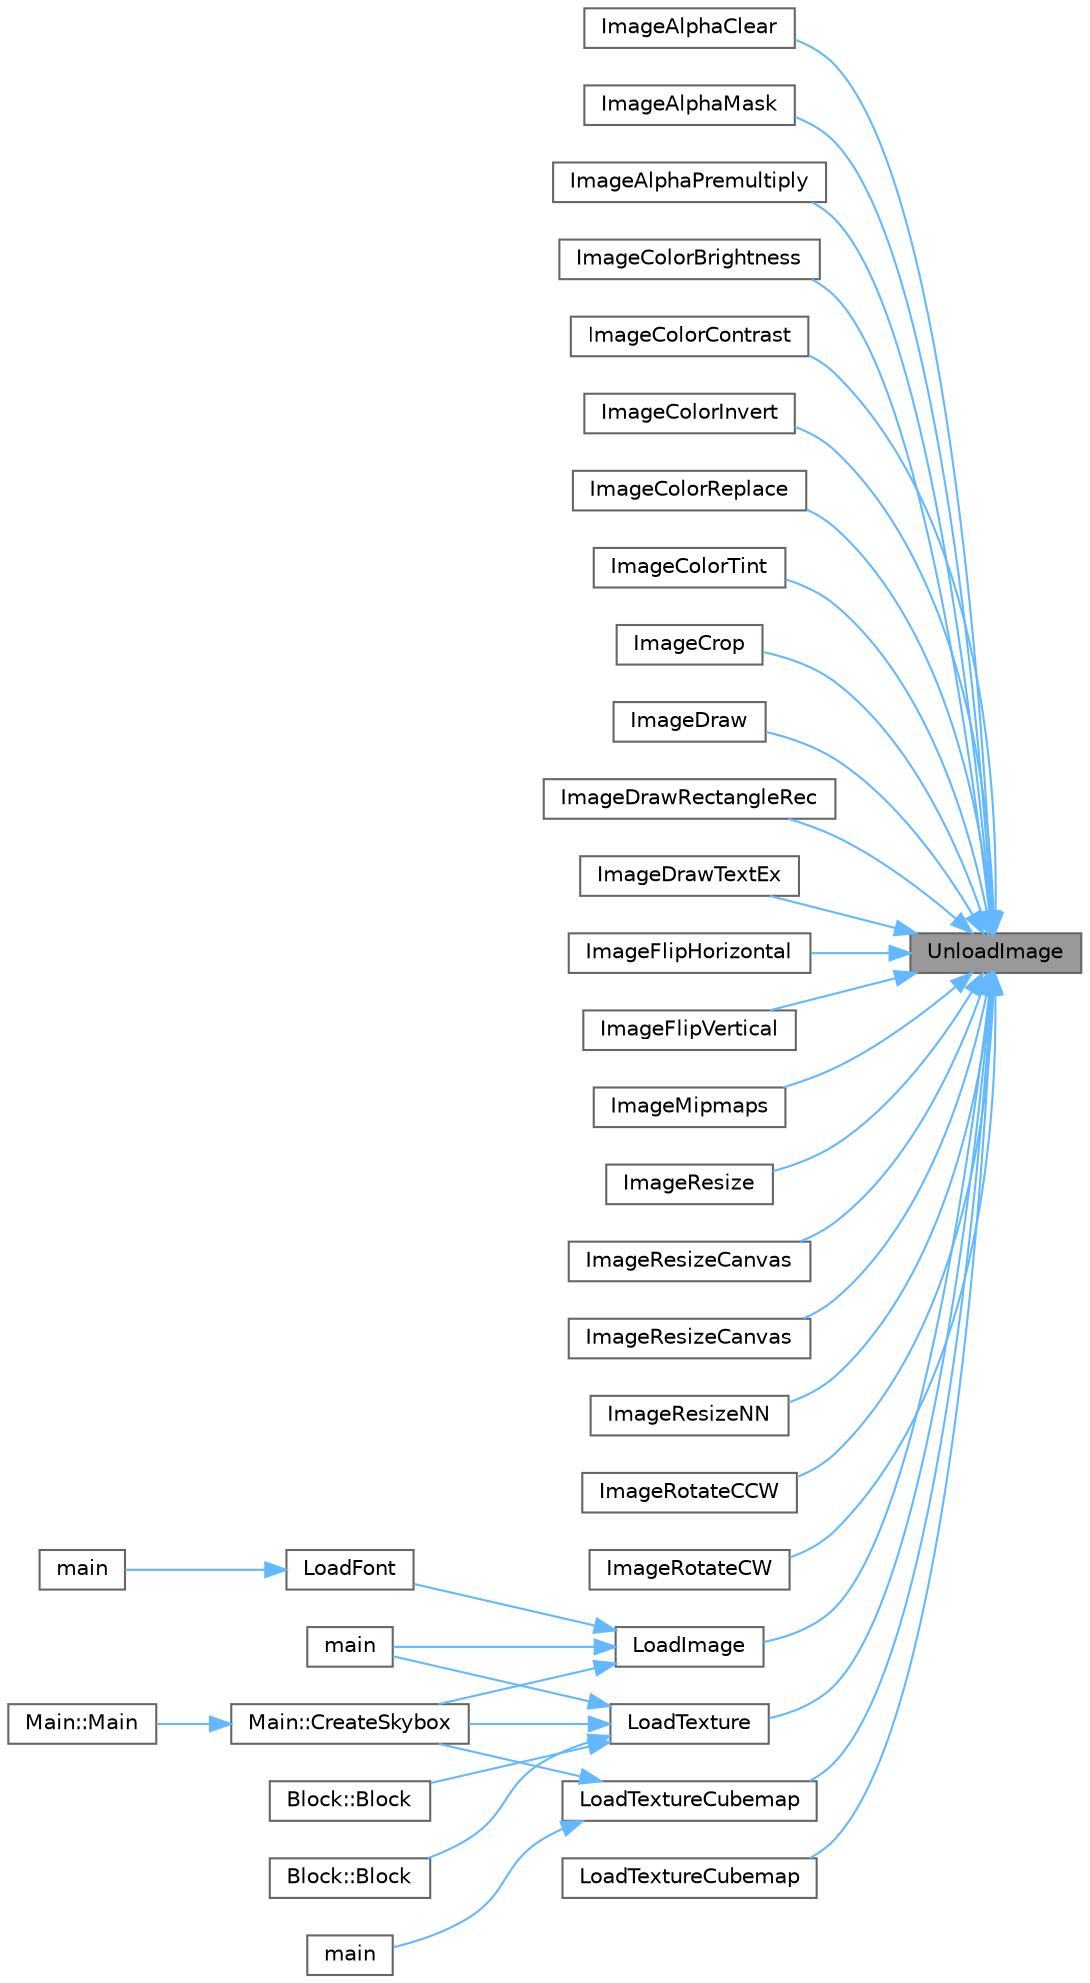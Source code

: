 digraph "UnloadImage"
{
 // LATEX_PDF_SIZE
  bgcolor="transparent";
  edge [fontname=Helvetica,fontsize=10,labelfontname=Helvetica,labelfontsize=10];
  node [fontname=Helvetica,fontsize=10,shape=box,height=0.2,width=0.4];
  rankdir="RL";
  Node1 [id="Node000001",label="UnloadImage",height=0.2,width=0.4,color="gray40", fillcolor="grey60", style="filled", fontcolor="black",tooltip=" "];
  Node1 -> Node2 [id="edge37_Node000001_Node000002",dir="back",color="steelblue1",style="solid",tooltip=" "];
  Node2 [id="Node000002",label="ImageAlphaClear",height=0.2,width=0.4,color="grey40", fillcolor="white", style="filled",URL="$_old_2_classes_2lib_2rtextures_8c.html#ac189762d782f7e359a648fa8ff6a3338",tooltip=" "];
  Node1 -> Node3 [id="edge38_Node000001_Node000003",dir="back",color="steelblue1",style="solid",tooltip=" "];
  Node3 [id="Node000003",label="ImageAlphaMask",height=0.2,width=0.4,color="grey40", fillcolor="white", style="filled",URL="$_old_2_classes_2lib_2rtextures_8c.html#a8b473e10987b7ed4af34038059786b85",tooltip=" "];
  Node1 -> Node4 [id="edge39_Node000001_Node000004",dir="back",color="steelblue1",style="solid",tooltip=" "];
  Node4 [id="Node000004",label="ImageAlphaPremultiply",height=0.2,width=0.4,color="grey40", fillcolor="white", style="filled",URL="$_old_2_classes_2lib_2rtextures_8c.html#aecf050cc1cddcaf8c1f28bcb73d50e0a",tooltip=" "];
  Node1 -> Node5 [id="edge40_Node000001_Node000005",dir="back",color="steelblue1",style="solid",tooltip=" "];
  Node5 [id="Node000005",label="ImageColorBrightness",height=0.2,width=0.4,color="grey40", fillcolor="white", style="filled",URL="$_old_2_classes_2lib_2rtextures_8c.html#abe62980cc5bc52d98931f3b44b0f2a5e",tooltip=" "];
  Node1 -> Node6 [id="edge41_Node000001_Node000006",dir="back",color="steelblue1",style="solid",tooltip=" "];
  Node6 [id="Node000006",label="ImageColorContrast",height=0.2,width=0.4,color="grey40", fillcolor="white", style="filled",URL="$_old_2_classes_2lib_2rtextures_8c.html#ae2e08a89a5fa2d8016379befa3dff1ab",tooltip=" "];
  Node1 -> Node7 [id="edge42_Node000001_Node000007",dir="back",color="steelblue1",style="solid",tooltip=" "];
  Node7 [id="Node000007",label="ImageColorInvert",height=0.2,width=0.4,color="grey40", fillcolor="white", style="filled",URL="$_old_2_classes_2lib_2rtextures_8c.html#ab1e8f3a278b3b0ef73db4d187923bcff",tooltip=" "];
  Node1 -> Node8 [id="edge43_Node000001_Node000008",dir="back",color="steelblue1",style="solid",tooltip=" "];
  Node8 [id="Node000008",label="ImageColorReplace",height=0.2,width=0.4,color="grey40", fillcolor="white", style="filled",URL="$_old_2_classes_2lib_2rtextures_8c.html#aa3a51b0cd0a0abb146158844cfafe1f5",tooltip=" "];
  Node1 -> Node9 [id="edge44_Node000001_Node000009",dir="back",color="steelblue1",style="solid",tooltip=" "];
  Node9 [id="Node000009",label="ImageColorTint",height=0.2,width=0.4,color="grey40", fillcolor="white", style="filled",URL="$_old_2_classes_2lib_2rtextures_8c.html#a473885b1d8e228a8d784f287ed866b26",tooltip=" "];
  Node1 -> Node10 [id="edge45_Node000001_Node000010",dir="back",color="steelblue1",style="solid",tooltip=" "];
  Node10 [id="Node000010",label="ImageCrop",height=0.2,width=0.4,color="grey40", fillcolor="white", style="filled",URL="$_old_2_classes_2lib_2rtextures_8c.html#ab2fb3bf8fd2f3e28f79fa01fafab6805",tooltip=" "];
  Node1 -> Node11 [id="edge46_Node000001_Node000011",dir="back",color="steelblue1",style="solid",tooltip=" "];
  Node11 [id="Node000011",label="ImageDraw",height=0.2,width=0.4,color="grey40", fillcolor="white", style="filled",URL="$_old_2_classes_2lib_2rtextures_8c.html#ac0388542cc773b0a71b222dca80b09e5",tooltip=" "];
  Node1 -> Node12 [id="edge47_Node000001_Node000012",dir="back",color="steelblue1",style="solid",tooltip=" "];
  Node12 [id="Node000012",label="ImageDrawRectangleRec",height=0.2,width=0.4,color="grey40", fillcolor="white", style="filled",URL="$_old_2_classes_2lib_2rtextures_8c.html#ae649820e72d6f655b1c03f5bbf8fa154",tooltip=" "];
  Node1 -> Node13 [id="edge48_Node000001_Node000013",dir="back",color="steelblue1",style="solid",tooltip=" "];
  Node13 [id="Node000013",label="ImageDrawTextEx",height=0.2,width=0.4,color="grey40", fillcolor="white", style="filled",URL="$_old_2_classes_2lib_2raylib_2src_2textures_8c.html#a03cd8d21fb4f3ce8bf8f50b32c0bb5b5",tooltip=" "];
  Node1 -> Node14 [id="edge49_Node000001_Node000014",dir="back",color="steelblue1",style="solid",tooltip=" "];
  Node14 [id="Node000014",label="ImageFlipHorizontal",height=0.2,width=0.4,color="grey40", fillcolor="white", style="filled",URL="$_old_2_classes_2lib_2rtextures_8c.html#ad56c25828f492e07b50d73815c284a61",tooltip=" "];
  Node1 -> Node15 [id="edge50_Node000001_Node000015",dir="back",color="steelblue1",style="solid",tooltip=" "];
  Node15 [id="Node000015",label="ImageFlipVertical",height=0.2,width=0.4,color="grey40", fillcolor="white", style="filled",URL="$_old_2_classes_2lib_2rtextures_8c.html#ae03f0eace31d50edc2a6334068346f37",tooltip=" "];
  Node1 -> Node16 [id="edge51_Node000001_Node000016",dir="back",color="steelblue1",style="solid",tooltip=" "];
  Node16 [id="Node000016",label="ImageMipmaps",height=0.2,width=0.4,color="grey40", fillcolor="white", style="filled",URL="$_old_2_classes_2lib_2rtextures_8c.html#a87978fcbd01a52de116c546a857c3c80",tooltip=" "];
  Node1 -> Node17 [id="edge52_Node000001_Node000017",dir="back",color="steelblue1",style="solid",tooltip=" "];
  Node17 [id="Node000017",label="ImageResize",height=0.2,width=0.4,color="grey40", fillcolor="white", style="filled",URL="$_old_2_classes_2lib_2rtextures_8c.html#a8c3562e70fc7a85b202f19ff241d15b5",tooltip=" "];
  Node1 -> Node18 [id="edge53_Node000001_Node000018",dir="back",color="steelblue1",style="solid",tooltip=" "];
  Node18 [id="Node000018",label="ImageResizeCanvas",height=0.2,width=0.4,color="grey40", fillcolor="white", style="filled",URL="$_classes_2lib_2_raylib_erosion_standalone-main_2raylib_2src_2textures_8c.html#a9d3254a7fc26d67bab44313d3d2f727a",tooltip=" "];
  Node1 -> Node19 [id="edge54_Node000001_Node000019",dir="back",color="steelblue1",style="solid",tooltip=" "];
  Node19 [id="Node000019",label="ImageResizeCanvas",height=0.2,width=0.4,color="grey40", fillcolor="white", style="filled",URL="$_old_2_classes_2lib_2rtextures_8c.html#a39e9a30a7bd62f0837c4d62eccc63b39",tooltip=" "];
  Node1 -> Node20 [id="edge55_Node000001_Node000020",dir="back",color="steelblue1",style="solid",tooltip=" "];
  Node20 [id="Node000020",label="ImageResizeNN",height=0.2,width=0.4,color="grey40", fillcolor="white", style="filled",URL="$_old_2_classes_2lib_2rtextures_8c.html#ab47ece09cc35f84e1c714894144b7915",tooltip=" "];
  Node1 -> Node21 [id="edge56_Node000001_Node000021",dir="back",color="steelblue1",style="solid",tooltip=" "];
  Node21 [id="Node000021",label="ImageRotateCCW",height=0.2,width=0.4,color="grey40", fillcolor="white", style="filled",URL="$_old_2_classes_2lib_2rtextures_8c.html#ae7d373a856ac3b60f64213d31c2d023a",tooltip=" "];
  Node1 -> Node22 [id="edge57_Node000001_Node000022",dir="back",color="steelblue1",style="solid",tooltip=" "];
  Node22 [id="Node000022",label="ImageRotateCW",height=0.2,width=0.4,color="grey40", fillcolor="white", style="filled",URL="$_old_2_classes_2lib_2rtextures_8c.html#ad5ba4c2aae0c59c41cfe9eba3306accc",tooltip=" "];
  Node1 -> Node23 [id="edge58_Node000001_Node000023",dir="back",color="steelblue1",style="solid",tooltip=" "];
  Node23 [id="Node000023",label="LoadImage",height=0.2,width=0.4,color="grey40", fillcolor="white", style="filled",URL="$_old_2_classes_2lib_2rtextures_8c.html#ab178b17d656b24ba7fe2bd9fe4ece044",tooltip=" "];
  Node23 -> Node24 [id="edge59_Node000023_Node000024",dir="back",color="steelblue1",style="solid",tooltip=" "];
  Node24 [id="Node000024",label="Main::CreateSkybox",height=0.2,width=0.4,color="grey40", fillcolor="white", style="filled",URL="$class_main.html#af7e13029157a2c352dd99161bfb70291",tooltip=" "];
  Node24 -> Node25 [id="edge60_Node000024_Node000025",dir="back",color="steelblue1",style="solid",tooltip=" "];
  Node25 [id="Node000025",label="Main::Main",height=0.2,width=0.4,color="grey40", fillcolor="white", style="filled",URL="$class_main.html#a50d4361a1b613205467a441b5c40c199",tooltip=" "];
  Node23 -> Node26 [id="edge61_Node000023_Node000026",dir="back",color="steelblue1",style="solid",tooltip=" "];
  Node26 [id="Node000026",label="LoadFont",height=0.2,width=0.4,color="grey40", fillcolor="white", style="filled",URL="$_old_2_classes_2lib_2rtext_8c.html#a3af0b11c77b23684cd8c95127b39929c",tooltip=" "];
  Node26 -> Node27 [id="edge62_Node000026_Node000027",dir="back",color="steelblue1",style="solid",tooltip=" "];
  Node27 [id="Node000027",label="main",height=0.2,width=0.4,color="grey40", fillcolor="white", style="filled",URL="$lib_2_buttons_2src_2main_8cpp.html#ae66f6b31b5ad750f1fe042a706a4e3d4",tooltip=" "];
  Node23 -> Node28 [id="edge63_Node000023_Node000028",dir="back",color="steelblue1",style="solid",tooltip=" "];
  Node28 [id="Node000028",label="main",height=0.2,width=0.4,color="grey40", fillcolor="white", style="filled",URL="$_classes_2lib_2_raylib_erosion_standalone-main_2src_2main_8cpp.html#a840291bc02cba5474a4cb46a9b9566fe",tooltip=" "];
  Node1 -> Node29 [id="edge64_Node000001_Node000029",dir="back",color="steelblue1",style="solid",tooltip=" "];
  Node29 [id="Node000029",label="LoadTexture",height=0.2,width=0.4,color="grey40", fillcolor="white", style="filled",URL="$_old_2_classes_2lib_2rtextures_8c.html#a088824ea1b009f6ec002cdba66ea9826",tooltip=" "];
  Node29 -> Node30 [id="edge65_Node000029_Node000030",dir="back",color="steelblue1",style="solid",tooltip=" "];
  Node30 [id="Node000030",label="Block::Block",height=0.2,width=0.4,color="grey40", fillcolor="white", style="filled",URL="$class_block.html#a79e22e6de537afb80e8e3f14196c974d",tooltip=" "];
  Node29 -> Node31 [id="edge66_Node000029_Node000031",dir="back",color="steelblue1",style="solid",tooltip=" "];
  Node31 [id="Node000031",label="Block::Block",height=0.2,width=0.4,color="grey40", fillcolor="white", style="filled",URL="$class_block.html#a88b42e7c6d348930867166b8226b0b87",tooltip=" "];
  Node29 -> Node24 [id="edge67_Node000029_Node000024",dir="back",color="steelblue1",style="solid",tooltip=" "];
  Node29 -> Node28 [id="edge68_Node000029_Node000028",dir="back",color="steelblue1",style="solid",tooltip=" "];
  Node1 -> Node32 [id="edge69_Node000001_Node000032",dir="back",color="steelblue1",style="solid",tooltip=" "];
  Node32 [id="Node000032",label="LoadTextureCubemap",height=0.2,width=0.4,color="grey40", fillcolor="white", style="filled",URL="$_old_2_classes_2lib_2rtextures_8c.html#ae18c61729f24ca6d9e7fc7ef2b79144b",tooltip=" "];
  Node32 -> Node24 [id="edge70_Node000032_Node000024",dir="back",color="steelblue1",style="solid",tooltip=" "];
  Node32 -> Node33 [id="edge71_Node000032_Node000033",dir="back",color="steelblue1",style="solid",tooltip=" "];
  Node33 [id="Node000033",label="main",height=0.2,width=0.4,color="grey40", fillcolor="white", style="filled",URL="$main_8cpp.html#a840291bc02cba5474a4cb46a9b9566fe",tooltip=" "];
  Node1 -> Node34 [id="edge72_Node000001_Node000034",dir="back",color="steelblue1",style="solid",tooltip=" "];
  Node34 [id="Node000034",label="LoadTextureCubemap",height=0.2,width=0.4,color="grey40", fillcolor="white", style="filled",URL="$_classes_2lib_2_raylib_erosion_standalone-main_2raylib_2src_2textures_8c.html#a78174ca1bc6f6ec2243903335775773f",tooltip=" "];
}
